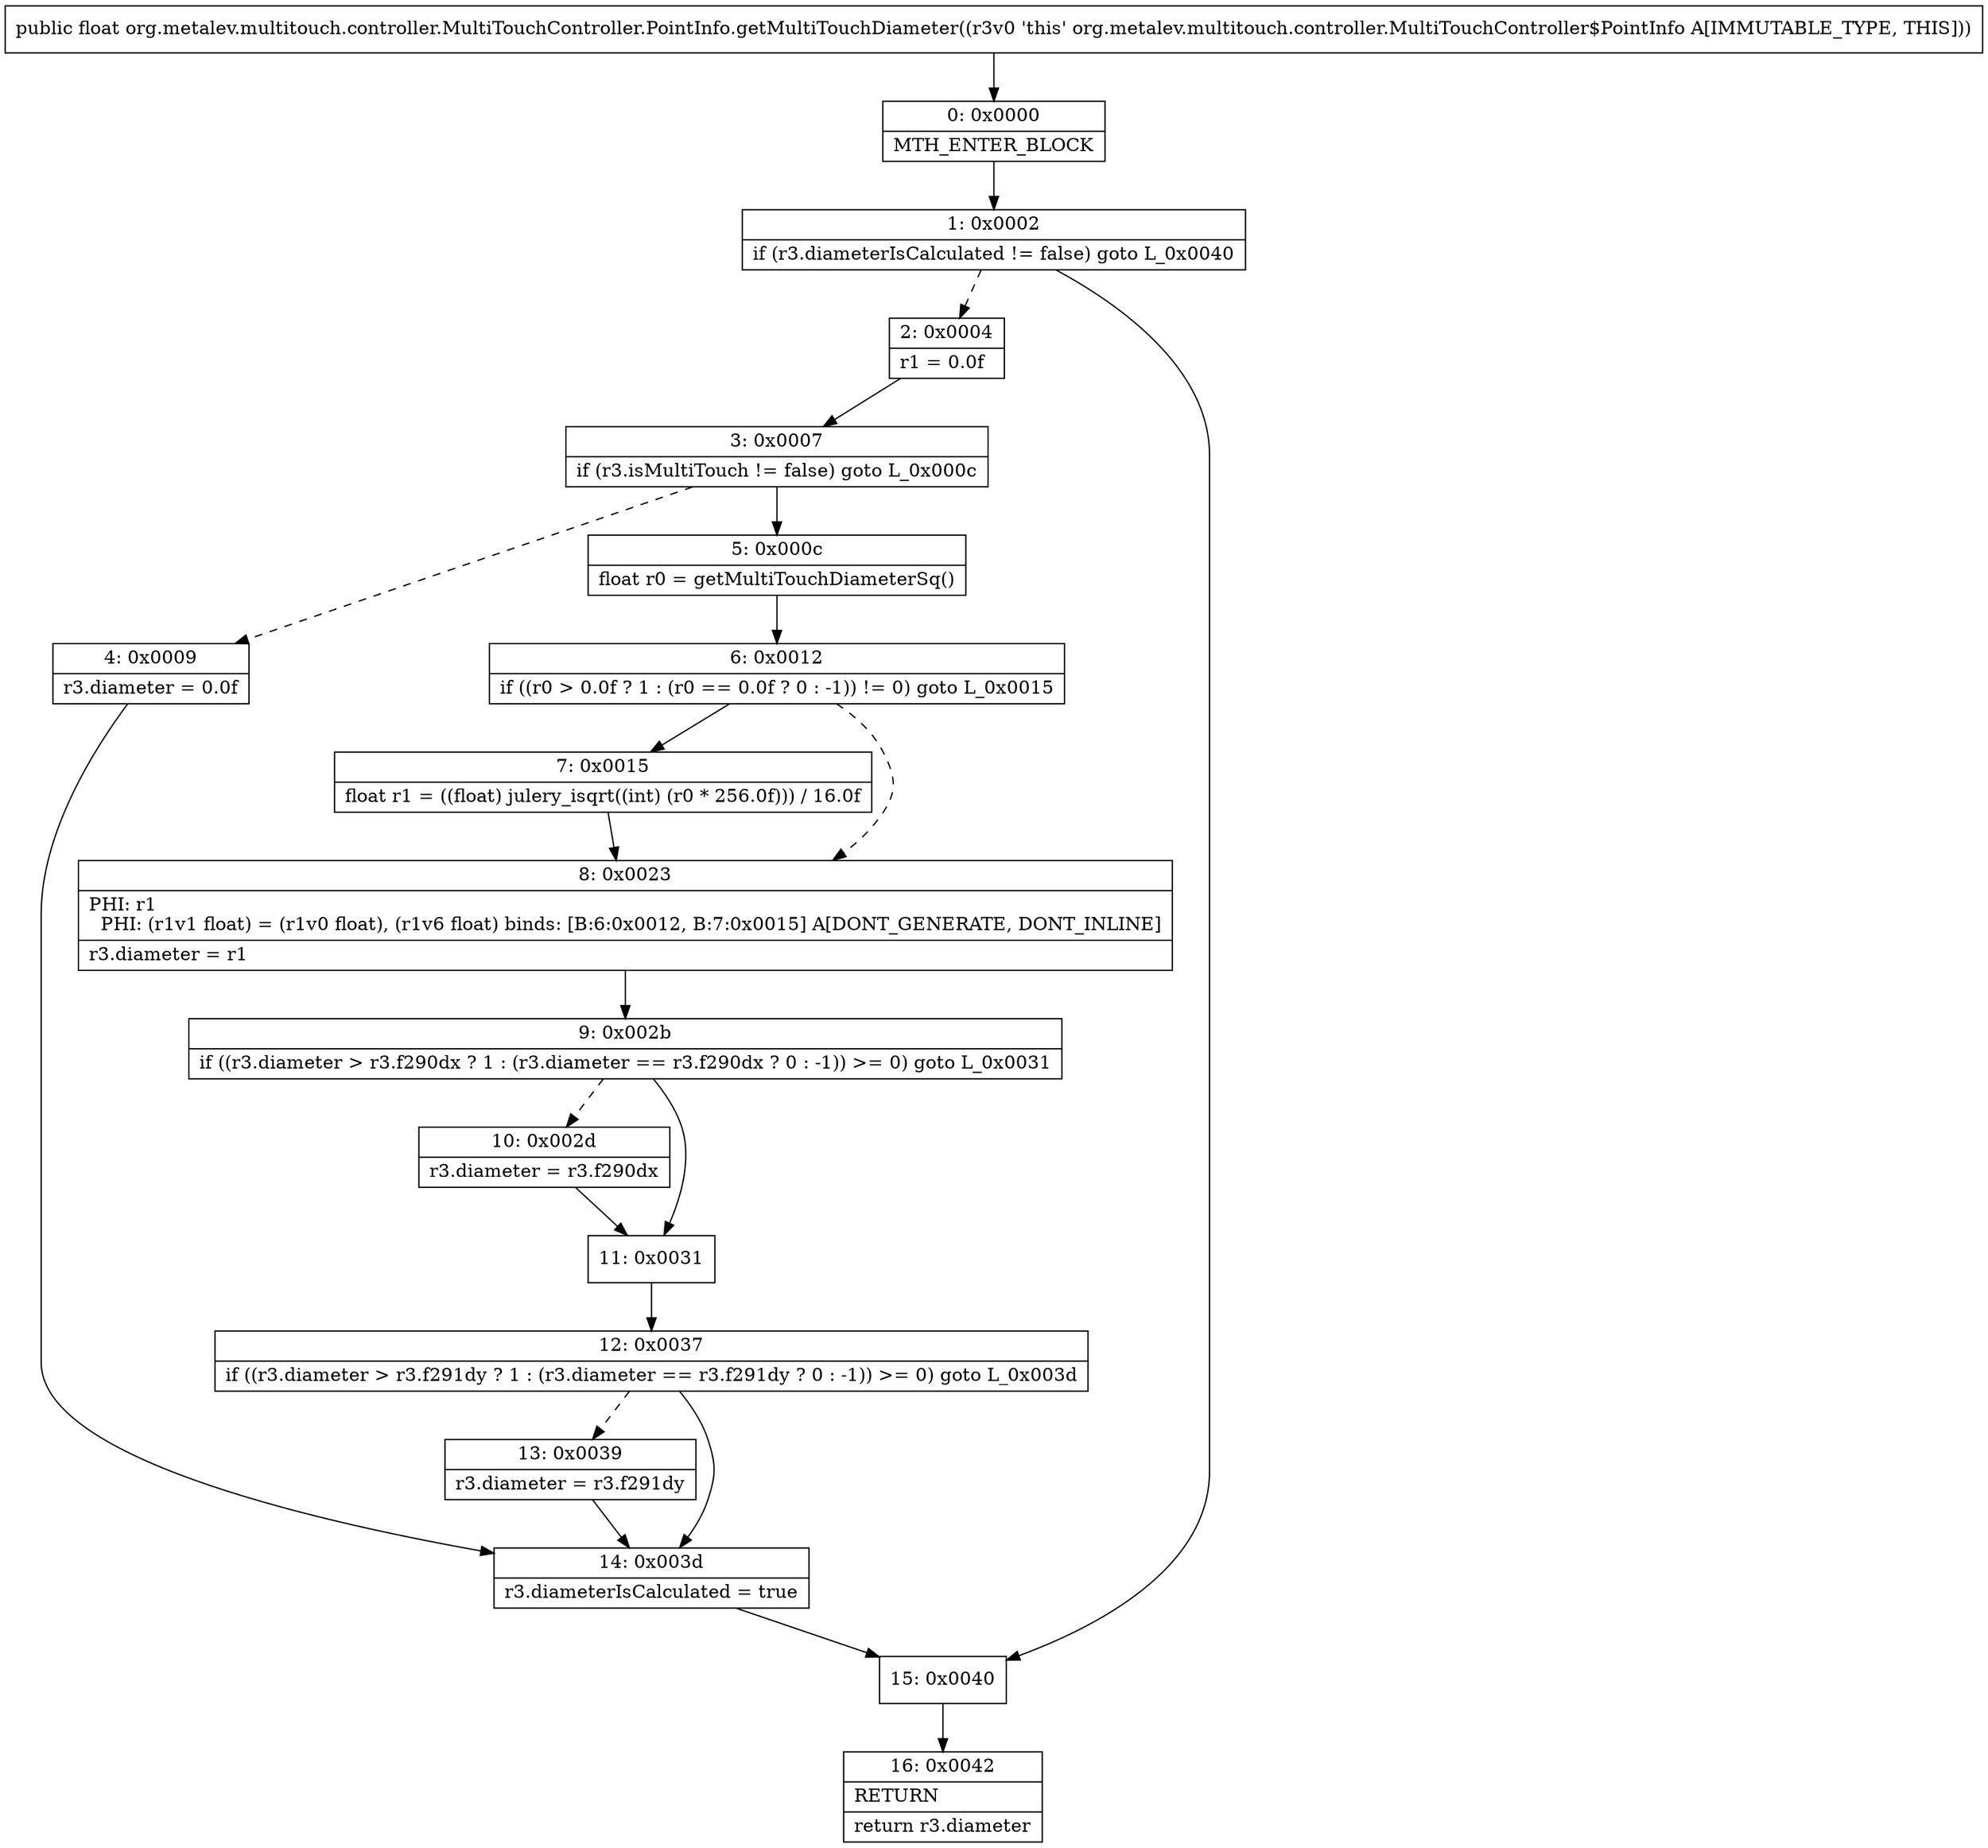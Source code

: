 digraph "CFG fororg.metalev.multitouch.controller.MultiTouchController.PointInfo.getMultiTouchDiameter()F" {
Node_0 [shape=record,label="{0\:\ 0x0000|MTH_ENTER_BLOCK\l}"];
Node_1 [shape=record,label="{1\:\ 0x0002|if (r3.diameterIsCalculated != false) goto L_0x0040\l}"];
Node_2 [shape=record,label="{2\:\ 0x0004|r1 = 0.0f\l}"];
Node_3 [shape=record,label="{3\:\ 0x0007|if (r3.isMultiTouch != false) goto L_0x000c\l}"];
Node_4 [shape=record,label="{4\:\ 0x0009|r3.diameter = 0.0f\l}"];
Node_5 [shape=record,label="{5\:\ 0x000c|float r0 = getMultiTouchDiameterSq()\l}"];
Node_6 [shape=record,label="{6\:\ 0x0012|if ((r0 \> 0.0f ? 1 : (r0 == 0.0f ? 0 : \-1)) != 0) goto L_0x0015\l}"];
Node_7 [shape=record,label="{7\:\ 0x0015|float r1 = ((float) julery_isqrt((int) (r0 * 256.0f))) \/ 16.0f\l}"];
Node_8 [shape=record,label="{8\:\ 0x0023|PHI: r1 \l  PHI: (r1v1 float) = (r1v0 float), (r1v6 float) binds: [B:6:0x0012, B:7:0x0015] A[DONT_GENERATE, DONT_INLINE]\l|r3.diameter = r1\l}"];
Node_9 [shape=record,label="{9\:\ 0x002b|if ((r3.diameter \> r3.f290dx ? 1 : (r3.diameter == r3.f290dx ? 0 : \-1)) \>= 0) goto L_0x0031\l}"];
Node_10 [shape=record,label="{10\:\ 0x002d|r3.diameter = r3.f290dx\l}"];
Node_11 [shape=record,label="{11\:\ 0x0031}"];
Node_12 [shape=record,label="{12\:\ 0x0037|if ((r3.diameter \> r3.f291dy ? 1 : (r3.diameter == r3.f291dy ? 0 : \-1)) \>= 0) goto L_0x003d\l}"];
Node_13 [shape=record,label="{13\:\ 0x0039|r3.diameter = r3.f291dy\l}"];
Node_14 [shape=record,label="{14\:\ 0x003d|r3.diameterIsCalculated = true\l}"];
Node_15 [shape=record,label="{15\:\ 0x0040}"];
Node_16 [shape=record,label="{16\:\ 0x0042|RETURN\l|return r3.diameter\l}"];
MethodNode[shape=record,label="{public float org.metalev.multitouch.controller.MultiTouchController.PointInfo.getMultiTouchDiameter((r3v0 'this' org.metalev.multitouch.controller.MultiTouchController$PointInfo A[IMMUTABLE_TYPE, THIS])) }"];
MethodNode -> Node_0;
Node_0 -> Node_1;
Node_1 -> Node_2[style=dashed];
Node_1 -> Node_15;
Node_2 -> Node_3;
Node_3 -> Node_4[style=dashed];
Node_3 -> Node_5;
Node_4 -> Node_14;
Node_5 -> Node_6;
Node_6 -> Node_7;
Node_6 -> Node_8[style=dashed];
Node_7 -> Node_8;
Node_8 -> Node_9;
Node_9 -> Node_10[style=dashed];
Node_9 -> Node_11;
Node_10 -> Node_11;
Node_11 -> Node_12;
Node_12 -> Node_13[style=dashed];
Node_12 -> Node_14;
Node_13 -> Node_14;
Node_14 -> Node_15;
Node_15 -> Node_16;
}

